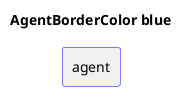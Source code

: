 @startuml
'!include ../../../plantuml-styles/plantuml-ae-skinparam-ex.iuml

title AgentBorderColor blue
skinparam AgentBorderColor blue

agent agent


@enduml